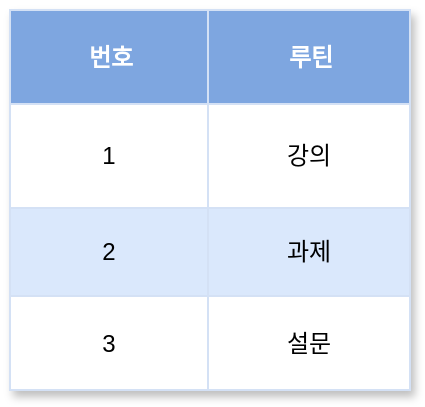 <mxfile version="20.8.21" type="github">
  <diagram name="Page-1" id="2a216829-ef6e-dabb-86c1-c78162f3ba2b">
    <mxGraphModel dx="1434" dy="764" grid="1" gridSize="10" guides="1" tooltips="1" connect="1" arrows="1" fold="1" page="1" pageScale="1" pageWidth="850" pageHeight="1100" background="none" math="0" shadow="0">
      <root>
        <mxCell id="0" />
        <mxCell id="1" parent="0" />
        <mxCell id="NamIJaM11Jgx6GeulGSa-57" value="Assets" style="childLayout=tableLayout;recursiveResize=0;strokeColor=#D4E1F5;fillColor=#7EA6E0;shadow=1;strokeWidth=1;gradientColor=none;" vertex="1" parent="1">
          <mxGeometry x="60" y="330" width="200" height="190" as="geometry" />
        </mxCell>
        <mxCell id="NamIJaM11Jgx6GeulGSa-58" style="shape=tableRow;horizontal=0;startSize=0;swimlaneHead=0;swimlaneBody=0;top=0;left=0;bottom=0;right=0;dropTarget=0;collapsible=0;recursiveResize=0;expand=0;fontStyle=0;strokeColor=#D4E1F5;fillColor=#ffffff;strokeWidth=1;" vertex="1" parent="NamIJaM11Jgx6GeulGSa-57">
          <mxGeometry width="200" height="47" as="geometry" />
        </mxCell>
        <mxCell id="NamIJaM11Jgx6GeulGSa-59" value="번호" style="connectable=0;recursiveResize=0;strokeColor=#D4E1F5;fillColor=#7EA6E0;align=center;fontStyle=1;fontColor=#FFFFFF;html=1;strokeWidth=1;fillStyle=auto;" vertex="1" parent="NamIJaM11Jgx6GeulGSa-58">
          <mxGeometry width="99" height="47" as="geometry">
            <mxRectangle width="99" height="47" as="alternateBounds" />
          </mxGeometry>
        </mxCell>
        <mxCell id="NamIJaM11Jgx6GeulGSa-60" value="루틴" style="connectable=0;recursiveResize=0;strokeColor=#D4E1F5;fillColor=#7EA6E0;align=center;fontStyle=1;fontColor=#FFFFFF;html=1;strokeWidth=1;" vertex="1" parent="NamIJaM11Jgx6GeulGSa-58">
          <mxGeometry x="99" width="101" height="47" as="geometry">
            <mxRectangle width="101" height="47" as="alternateBounds" />
          </mxGeometry>
        </mxCell>
        <mxCell id="NamIJaM11Jgx6GeulGSa-62" value="" style="shape=tableRow;horizontal=0;startSize=0;swimlaneHead=0;swimlaneBody=0;top=0;left=0;bottom=0;right=0;dropTarget=0;collapsible=0;recursiveResize=0;expand=0;fontStyle=0;strokeColor=#D4E1F5;fillColor=#ffffff;strokeWidth=1;" vertex="1" parent="NamIJaM11Jgx6GeulGSa-57">
          <mxGeometry y="47" width="200" height="52" as="geometry" />
        </mxCell>
        <mxCell id="NamIJaM11Jgx6GeulGSa-63" value="1" style="connectable=0;recursiveResize=0;strokeColor=#D4E1F5;fillColor=inherit;align=center;whiteSpace=wrap;html=1;strokeWidth=1;" vertex="1" parent="NamIJaM11Jgx6GeulGSa-62">
          <mxGeometry width="99" height="52" as="geometry">
            <mxRectangle width="99" height="52" as="alternateBounds" />
          </mxGeometry>
        </mxCell>
        <mxCell id="NamIJaM11Jgx6GeulGSa-64" value="강의" style="connectable=0;recursiveResize=0;strokeColor=#D4E1F5;fillColor=inherit;align=center;whiteSpace=wrap;html=1;strokeWidth=1;" vertex="1" parent="NamIJaM11Jgx6GeulGSa-62">
          <mxGeometry x="99" width="101" height="52" as="geometry">
            <mxRectangle width="101" height="52" as="alternateBounds" />
          </mxGeometry>
        </mxCell>
        <mxCell id="NamIJaM11Jgx6GeulGSa-66" value="" style="shape=tableRow;horizontal=0;startSize=0;swimlaneHead=0;swimlaneBody=0;top=0;left=0;bottom=0;right=0;dropTarget=0;collapsible=0;recursiveResize=0;expand=0;fontStyle=1;strokeColor=#D4E1F5;fillColor=#EAF2D3;strokeWidth=1;" vertex="1" parent="NamIJaM11Jgx6GeulGSa-57">
          <mxGeometry y="99" width="200" height="44" as="geometry" />
        </mxCell>
        <mxCell id="NamIJaM11Jgx6GeulGSa-67" value="2" style="connectable=0;recursiveResize=0;strokeColor=#D4E1F5;fillColor=#dae8fc;whiteSpace=wrap;html=1;strokeWidth=1;" vertex="1" parent="NamIJaM11Jgx6GeulGSa-66">
          <mxGeometry width="99" height="44" as="geometry">
            <mxRectangle width="99" height="44" as="alternateBounds" />
          </mxGeometry>
        </mxCell>
        <mxCell id="NamIJaM11Jgx6GeulGSa-68" value="과제" style="connectable=0;recursiveResize=0;strokeColor=#D4E1F5;fillColor=#dae8fc;whiteSpace=wrap;html=1;strokeWidth=1;" vertex="1" parent="NamIJaM11Jgx6GeulGSa-66">
          <mxGeometry x="99" width="101" height="44" as="geometry">
            <mxRectangle width="101" height="44" as="alternateBounds" />
          </mxGeometry>
        </mxCell>
        <mxCell id="NamIJaM11Jgx6GeulGSa-70" value="" style="shape=tableRow;horizontal=0;startSize=0;swimlaneHead=0;swimlaneBody=0;top=0;left=0;bottom=0;right=0;dropTarget=0;collapsible=0;recursiveResize=0;expand=0;fontStyle=0;strokeColor=#D4E1F5;fillColor=#ffffff;strokeWidth=1;" vertex="1" parent="NamIJaM11Jgx6GeulGSa-57">
          <mxGeometry y="143" width="200" height="47" as="geometry" />
        </mxCell>
        <mxCell id="NamIJaM11Jgx6GeulGSa-71" value="3" style="connectable=0;recursiveResize=0;strokeColor=#D4E1F5;fillColor=inherit;fontStyle=0;align=center;whiteSpace=wrap;html=1;strokeWidth=1;" vertex="1" parent="NamIJaM11Jgx6GeulGSa-70">
          <mxGeometry width="99" height="47" as="geometry">
            <mxRectangle width="99" height="47" as="alternateBounds" />
          </mxGeometry>
        </mxCell>
        <mxCell id="NamIJaM11Jgx6GeulGSa-72" value="설문" style="connectable=0;recursiveResize=0;strokeColor=#D4E1F5;fillColor=inherit;fontStyle=0;align=center;whiteSpace=wrap;html=1;strokeWidth=1;" vertex="1" parent="NamIJaM11Jgx6GeulGSa-70">
          <mxGeometry x="99" width="101" height="47" as="geometry">
            <mxRectangle width="101" height="47" as="alternateBounds" />
          </mxGeometry>
        </mxCell>
      </root>
    </mxGraphModel>
  </diagram>
</mxfile>
